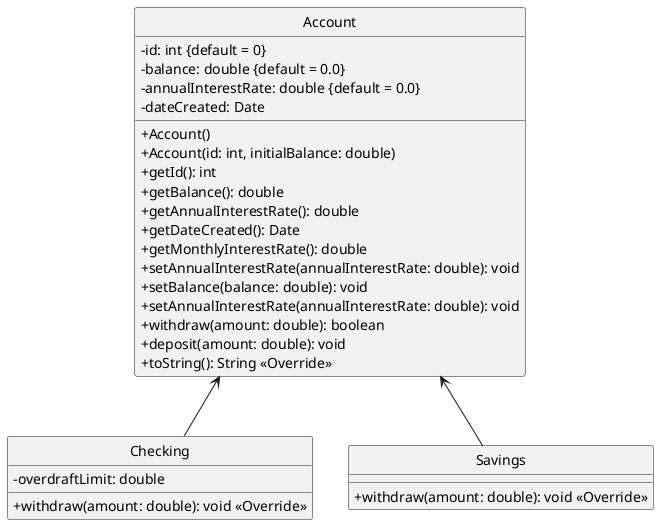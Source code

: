 @startuml 

skinparam classAttributeIconSize 0
hide circle

class Account {
    -id: int {default = 0}
    -balance: double {default = 0.0}
    -annualInterestRate: double {default = 0.0}
    -dateCreated: Date
    +Account()
    +Account(id: int, initialBalance: double)
    +getId(): int
    +getBalance(): double
    +getAnnualInterestRate(): double
    +getDateCreated(): Date
    +getMonthlyInterestRate(): double
    +setAnnualInterestRate(annualInterestRate: double): void
    +setBalance(balance: double): void
    +setAnnualInterestRate(annualInterestRate: double): void
    +withdraw(amount: double): boolean
    +deposit(amount: double): void
    +toString(): String <<Override>>
}

class Checking {
    -overdraftLimit: double
    +withdraw(amount: double): void <<Override>>
}

class Savings {
    +withdraw(amount: double): void <<Override>>
}

Account <-- Checking
Account <-- Savings

@enduml